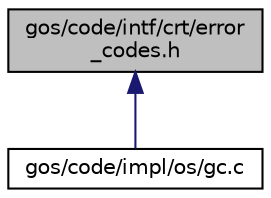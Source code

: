 digraph "gos/code/intf/crt/error_codes.h"
{
 // LATEX_PDF_SIZE
  edge [fontname="Helvetica",fontsize="10",labelfontname="Helvetica",labelfontsize="10"];
  node [fontname="Helvetica",fontsize="10",shape=record];
  Node1 [label="gos/code/intf/crt/error\l_codes.h",height=0.2,width=0.4,color="black", fillcolor="grey75", style="filled", fontcolor="black",tooltip="This file contains important error codes for the operating system."];
  Node1 -> Node2 [dir="back",color="midnightblue",fontsize="10",style="solid",fontname="Helvetica"];
  Node2 [label="gos/code/impl/os/gc.c",height=0.2,width=0.4,color="black", fillcolor="white", style="filled",URL="$gc_8c.html",tooltip="This file will house the primary section of the garbage collector."];
}

